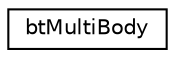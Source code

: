digraph "Graphical Class Hierarchy"
{
  edge [fontname="Helvetica",fontsize="10",labelfontname="Helvetica",labelfontsize="10"];
  node [fontname="Helvetica",fontsize="10",shape=record];
  rankdir="LR";
  Node1 [label="btMultiBody",height=0.2,width=0.4,color="black", fillcolor="white", style="filled",URL="$classbt_multi_body.html"];
}
